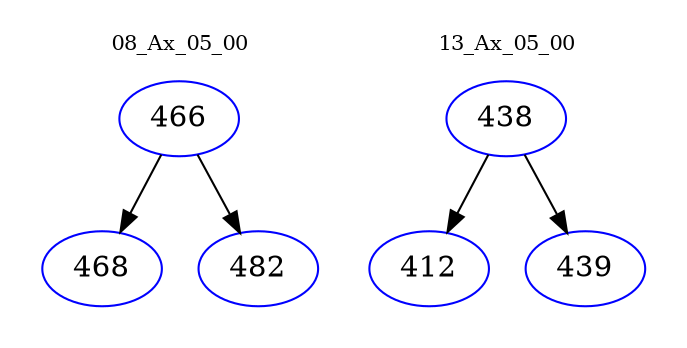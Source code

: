 digraph{
subgraph cluster_0 {
color = white
label = "08_Ax_05_00";
fontsize=10;
T0_466 [label="466", color="blue"]
T0_466 -> T0_468 [color="black"]
T0_468 [label="468", color="blue"]
T0_466 -> T0_482 [color="black"]
T0_482 [label="482", color="blue"]
}
subgraph cluster_1 {
color = white
label = "13_Ax_05_00";
fontsize=10;
T1_438 [label="438", color="blue"]
T1_438 -> T1_412 [color="black"]
T1_412 [label="412", color="blue"]
T1_438 -> T1_439 [color="black"]
T1_439 [label="439", color="blue"]
}
}

